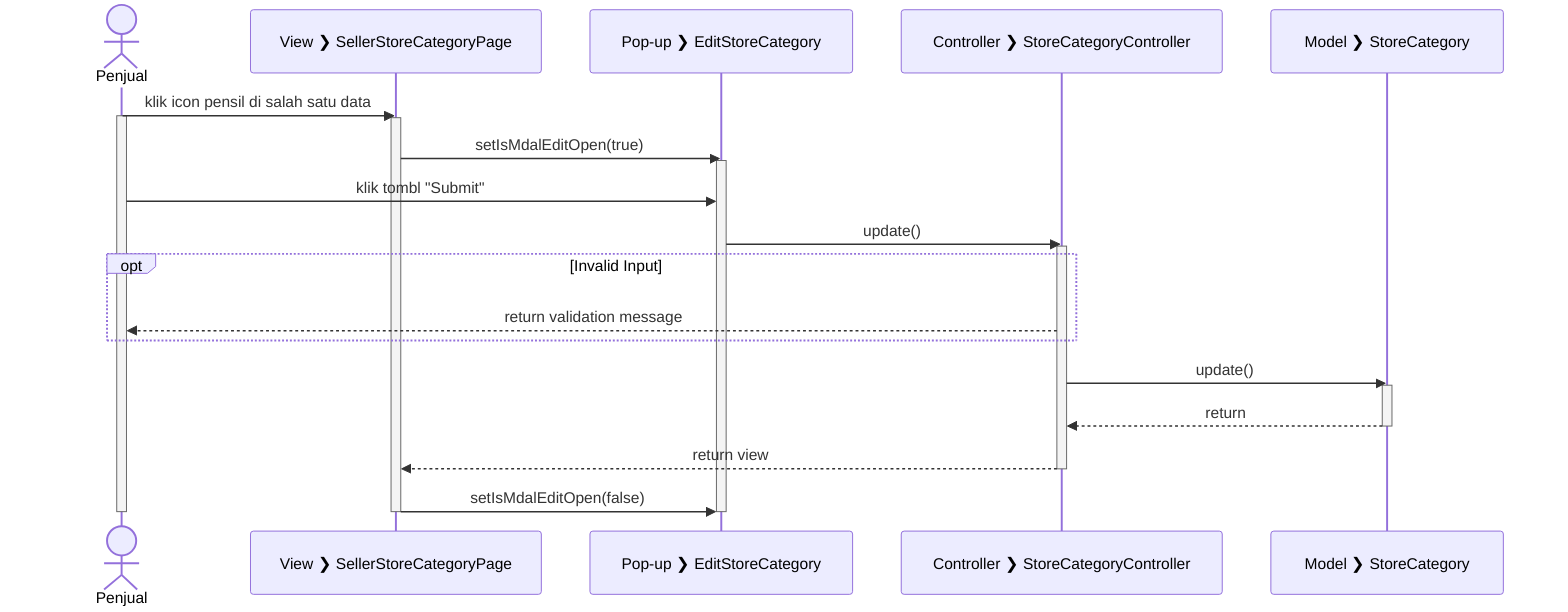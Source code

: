 sequenceDiagram
  actor Penjual
  participant V_SCP as View #10095; SellerStoreCategoryPage
  participant P_ESC as Pop-up #10095; EditStoreCategory
  participant C_SC as Controller #10095; StoreCategoryController
  participant M_SC as Model #10095; StoreCategory

  
  Penjual->>V_SCP: klik icon pensil di salah satu data
  
  activate Penjual

  activate V_SCP

  V_SCP->>P_ESC: setIsMdalEditOpen(true)

  activate P_ESC

  Penjual->>P_ESC: klik tombl "Submit"
  P_ESC->>C_SC: update()

  activate C_SC

  opt Invalid Input
    C_SC-->>Penjual: return validation message
  end

  C_SC->>M_SC: update()
  
  activate M_SC
  
  M_SC-->>C_SC: return

  deactivate M_SC

  C_SC-->>V_SCP: return view

  deactivate C_SC
  
  V_SCP->>P_ESC: setIsMdalEditOpen(false)

  deactivate P_ESC
  deactivate V_SCP

  deactivate Penjual